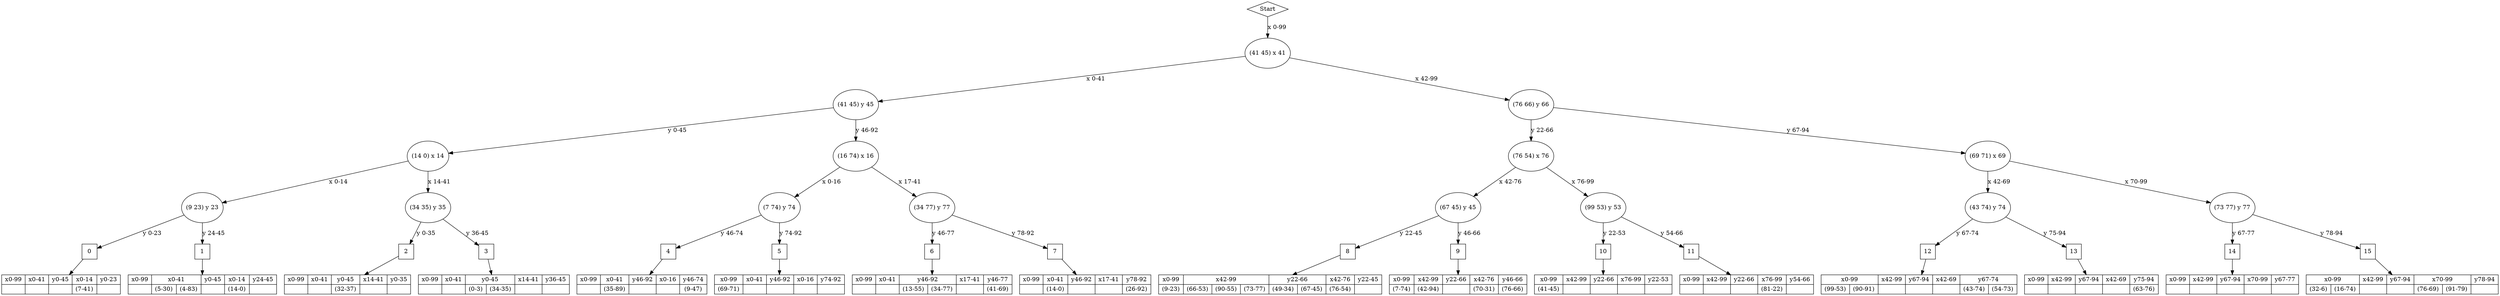 digraph graphname{
ratio="fill";margin=0;
Node0 [shape=diamond label="Start"]
Node0 -> Node1 [label="x 0-99"]
Node1 [width=1 height=1 label ="(41 45) x 41"]
Node1 -> Node2 [label="x 0-41"]
Node2 [width=1 height=1 label ="(41 45) y 45"]
Node2 -> Node3 [label="y 0-45"]
Node3 [width=1 height=1 label ="(14 0) x 14"]
Node3 -> Node4 [label="x 0-14"]
Node4 [width=1 height=1 label ="(9 23) y 23"]
Node4 -> Node5 [label="y 0-23"]
Node5 [shape=rectangle width=0.5 height=0.5 label="0"]
struct26 [shape=record label=" {x0-99|{}}|{x0-41|{}}|{y0-45|{}}|{x0-14|{ (7-41)}}|{y0-23|{}}"]
Node5 -> struct26
Node4 -> Node6 [label="y 24-45"]
Node6 [shape=rectangle width=0.5 height=0.5 label="1"]
struct31 [shape=record label=" {x0-99|{}}|{x0-41|{ (5-30)|(4-83)}}|{y0-45|{}}|{x0-14|{ (14-0)}}|{y24-45|{}}"]
Node6 -> struct31
Node3 -> Node7 [label="x 14-41"]
Node7 [width=1 height=1 label ="(34 35) y 35"]
Node7 -> Node8 [label="y 0-35"]
Node8 [shape=rectangle width=0.5 height=0.5 label="2"]
struct41 [shape=record label=" {x0-99|{}}|{x0-41|{}}|{y0-45|{ (32-37)}}|{x14-41|{}}|{y0-35|{}}"]
Node8 -> struct41
Node7 -> Node9 [label="y 36-45"]
Node9 [shape=rectangle width=0.5 height=0.5 label="3"]
struct46 [shape=record label=" {x0-99|{}}|{x0-41|{}}|{y0-45|{ (0-3)|(34-35)}}|{x14-41|{}}|{y36-45|{}}"]
Node9 -> struct46
Node2 -> Node10 [label="y 46-92"]
Node10 [width=1 height=1 label ="(16 74) x 16"]
Node10 -> Node11 [label="x 0-16"]
Node11 [width=1 height=1 label ="(7 74) y 74"]
Node11 -> Node12 [label="y 46-74"]
Node12 [shape=rectangle width=0.5 height=0.5 label="4"]
struct61 [shape=record label=" {x0-99|{}}|{x0-41|{ (35-89)}}|{y46-92|{}}|{x0-16|{}}|{y46-74|{ (9-47)}}"]
Node12 -> struct61
Node11 -> Node13 [label="y 74-92"]
Node13 [shape=rectangle width=0.5 height=0.5 label="5"]
struct66 [shape=record label=" {x0-99|{ (69-71)}}|{x0-41|{}}|{y46-92|{}}|{x0-16|{}}|{y74-92|{}}"]
Node13 -> struct66
Node10 -> Node14 [label="x 17-41"]
Node14 [width=1 height=1 label ="(34 77) y 77"]
Node14 -> Node15 [label="y 46-77"]
Node15 [shape=rectangle width=0.5 height=0.5 label="6"]
struct76 [shape=record label=" {x0-99|{}}|{x0-41|{}}|{y46-92|{ (13-55)|(34-77)}}|{x17-41|{}}|{y46-77|{ (41-69)}}"]
Node15 -> struct76
Node14 -> Node16 [label="y 78-92"]
Node16 [shape=rectangle width=0.5 height=0.5 label="7"]
struct81 [shape=record label=" {x0-99|{}}|{x0-41|{ (14-0)}}|{y46-92|{}}|{x17-41|{}}|{y78-92|{ (26-92)}}"]
Node16 -> struct81
Node1 -> Node17 [label="x 42-99"]
Node17 [width=1 height=1 label ="(76 66) y 66"]
Node17 -> Node18 [label="y 22-66"]
Node18 [width=1 height=1 label ="(76 54) x 76"]
Node18 -> Node19 [label="x 42-76"]
Node19 [width=1 height=1 label ="(67 45) y 45"]
Node19 -> Node20 [label="y 22-45"]
Node20 [shape=rectangle width=0.5 height=0.5 label="8"]
struct101 [shape=record label=" {x0-99|{ (9-23)}}|{x42-99|{ (66-53)|(90-55)|(73-77)}}|{y22-66|{ (49-34)|(67-45)}}|{x42-76|{ (76-54)}}|{y22-45|{}}"]
Node20 -> struct101
Node19 -> Node21 [label="y 46-66"]
Node21 [shape=rectangle width=0.5 height=0.5 label="9"]
struct106 [shape=record label=" {x0-99|{ (7-74)}}|{x42-99|{ (42-94)}}|{y22-66|{}}|{x42-76|{ (70-31)}}|{y46-66|{ (76-66)}}"]
Node21 -> struct106
Node18 -> Node22 [label="x 76-99"]
Node22 [width=1 height=1 label ="(99 53) y 53"]
Node22 -> Node23 [label="y 22-53"]
Node23 [shape=rectangle width=0.5 height=0.5 label="10"]
struct116 [shape=record label=" {x0-99|{ (41-45)}}|{x42-99|{}}|{y22-66|{}}|{x76-99|{}}|{y22-53|{}}"]
Node23 -> struct116
Node22 -> Node24 [label="y 54-66"]
Node24 [shape=rectangle width=0.5 height=0.5 label="11"]
struct121 [shape=record label=" {x0-99|{}}|{x42-99|{}}|{y22-66|{}}|{x76-99|{ (81-22)}}|{y54-66|{}}"]
Node24 -> struct121
Node17 -> Node25 [label="y 67-94"]
Node25 [width=1 height=1 label ="(69 71) x 69"]
Node25 -> Node26 [label="x 42-69"]
Node26 [width=1 height=1 label ="(43 74) y 74"]
Node26 -> Node27 [label="y 67-74"]
Node27 [shape=rectangle width=0.5 height=0.5 label="12"]
struct136 [shape=record label=" {x0-99|{ (99-53)|(90-91)}}|{x42-99|{}}|{y67-94|{}}|{x42-69|{}}|{y67-74|{ (43-74)|(54-73)}}"]
Node27 -> struct136
Node26 -> Node28 [label="y 75-94"]
Node28 [shape=rectangle width=0.5 height=0.5 label="13"]
struct141 [shape=record label=" {x0-99|{}}|{x42-99|{}}|{y67-94|{}}|{x42-69|{}}|{y75-94|{ (63-76)}}"]
Node28 -> struct141
Node25 -> Node29 [label="x 70-99"]
Node29 [width=1 height=1 label ="(73 77) y 77"]
Node29 -> Node30 [label="y 67-77"]
Node30 [shape=rectangle width=0.5 height=0.5 label="14"]
struct151 [shape=record label=" {x0-99|{}}|{x42-99|{}}|{y67-94|{}}|{x70-99|{}}|{y67-77|{}}"]
Node30 -> struct151
Node29 -> Node31 [label="y 78-94"]
Node31 [shape=rectangle width=0.5 height=0.5 label="15"]
struct156 [shape=record label=" {x0-99|{ (32-6)|(16-74)}}|{x42-99|{}}|{y67-94|{}}|{x70-99|{ (76-69)|(91-79)}}|{y78-94|{}}"]
Node31 -> struct156
}
